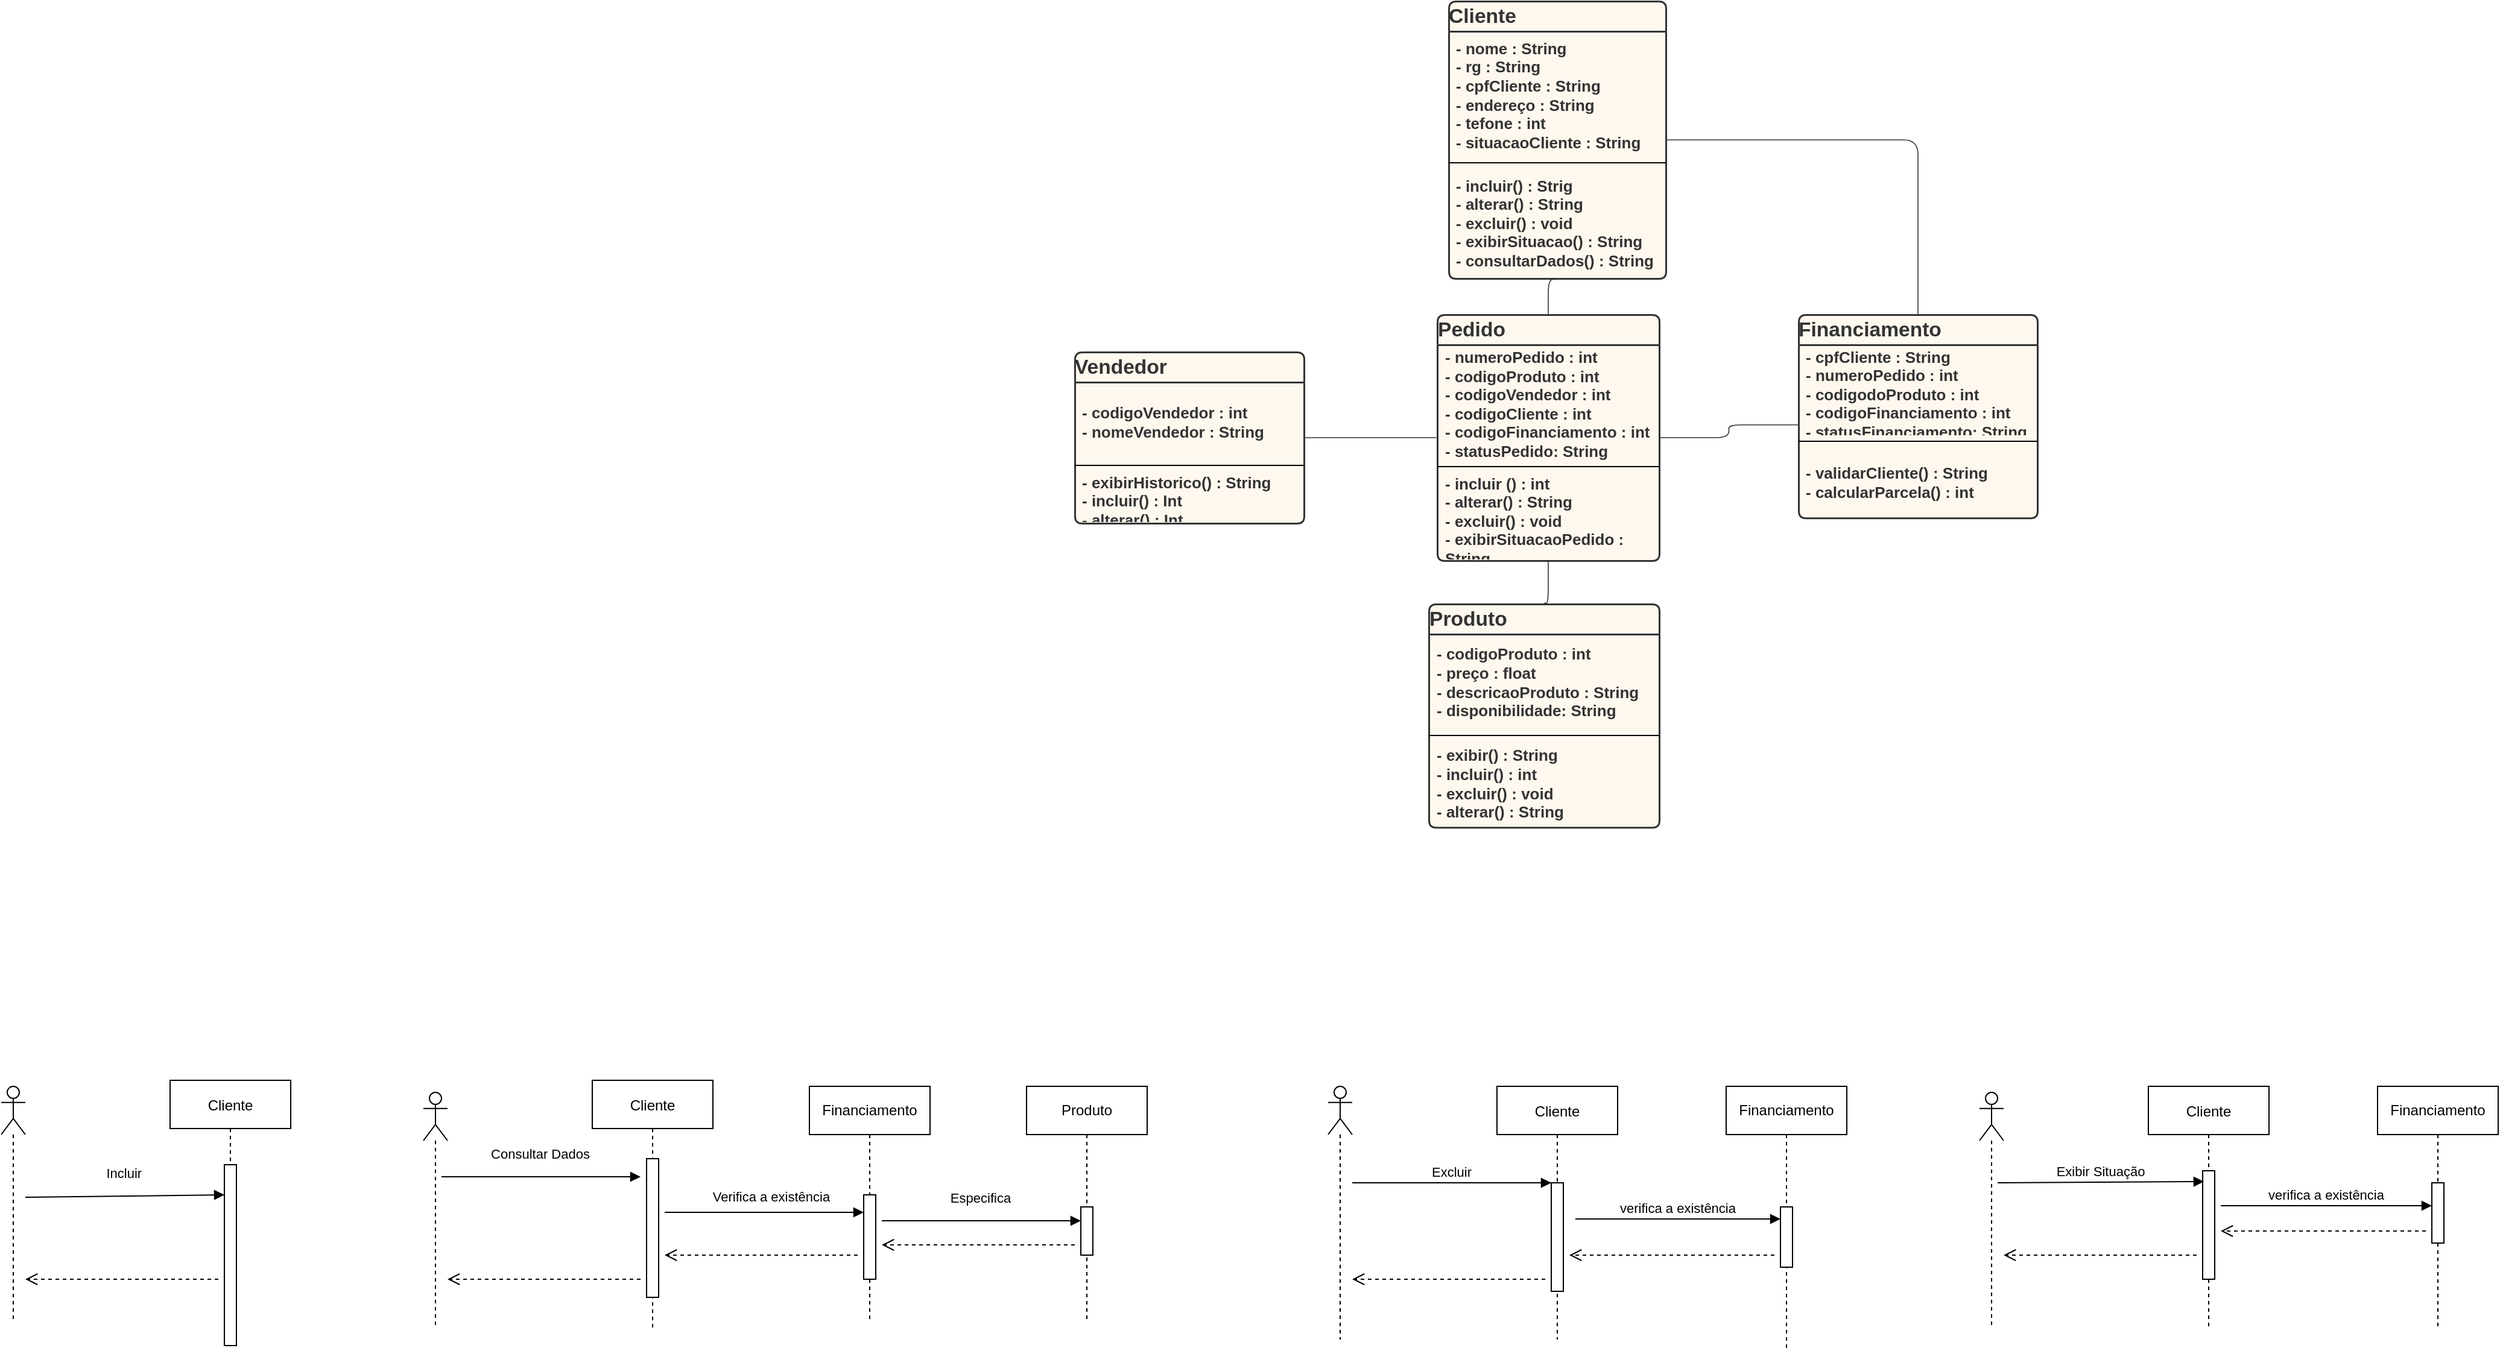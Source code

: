 <mxfile version="14.6.9" type="github">
  <diagram id="kgpKYQtTHZ0yAKxKKP6v" name="Page-1">
    <mxGraphModel dx="2568" dy="1550" grid="1" gridSize="10" guides="1" tooltips="1" connect="1" arrows="1" fold="1" page="1" pageScale="1" pageWidth="850" pageHeight="1100" math="0" shadow="0">
      <root>
        <mxCell id="0" />
        <mxCell id="1" parent="0" />
        <mxCell id="3nuBFxr9cyL0pnOWT2aG-5" value="Cliente" style="shape=umlLifeline;perimeter=lifelinePerimeter;container=1;collapsible=0;recursiveResize=0;rounded=0;shadow=0;strokeWidth=1;" parent="1" vertex="1">
          <mxGeometry x="300" y="80" width="100" height="210" as="geometry" />
        </mxCell>
        <mxCell id="3nuBFxr9cyL0pnOWT2aG-6" value="" style="points=[];perimeter=orthogonalPerimeter;rounded=0;shadow=0;strokeWidth=1;" parent="3nuBFxr9cyL0pnOWT2aG-5" vertex="1">
          <mxGeometry x="45" y="80" width="10" height="90" as="geometry" />
        </mxCell>
        <mxCell id="3nuBFxr9cyL0pnOWT2aG-7" value="" style="verticalAlign=bottom;endArrow=open;dashed=1;endSize=8;shadow=0;strokeWidth=1;" parent="1" edge="1">
          <mxGeometry relative="1" as="geometry">
            <mxPoint x="180" y="240" as="targetPoint" />
            <mxPoint x="340" y="240" as="sourcePoint" />
          </mxGeometry>
        </mxCell>
        <mxCell id="3nuBFxr9cyL0pnOWT2aG-8" value="Excluir" style="verticalAlign=bottom;endArrow=block;entryX=0;entryY=0;shadow=0;strokeWidth=1;" parent="1" target="3nuBFxr9cyL0pnOWT2aG-6" edge="1">
          <mxGeometry relative="1" as="geometry">
            <mxPoint x="180" y="160" as="sourcePoint" />
          </mxGeometry>
        </mxCell>
        <mxCell id="IlzDBT_YhNbfhRG8kvDQ-3" value="" style="shape=umlLifeline;participant=umlActor;perimeter=lifelinePerimeter;whiteSpace=wrap;html=1;container=1;collapsible=0;recursiveResize=0;verticalAlign=top;spacingTop=36;outlineConnect=0;" vertex="1" parent="1">
          <mxGeometry x="160" y="80" width="20" height="210" as="geometry" />
        </mxCell>
        <mxCell id="IlzDBT_YhNbfhRG8kvDQ-4" value="Financiamento" style="shape=umlLifeline;perimeter=lifelinePerimeter;whiteSpace=wrap;html=1;container=1;collapsible=0;recursiveResize=0;outlineConnect=0;" vertex="1" parent="1">
          <mxGeometry x="490" y="80" width="100" height="220" as="geometry" />
        </mxCell>
        <mxCell id="IlzDBT_YhNbfhRG8kvDQ-5" value="" style="points=[];perimeter=orthogonalPerimeter;rounded=0;shadow=0;strokeWidth=1;" vertex="1" parent="1">
          <mxGeometry x="535" y="180" width="10" height="50" as="geometry" />
        </mxCell>
        <mxCell id="IlzDBT_YhNbfhRG8kvDQ-6" value="verifica a existência" style="verticalAlign=bottom;endArrow=block;entryX=0;entryY=0;shadow=0;strokeWidth=1;" edge="1" parent="1">
          <mxGeometry relative="1" as="geometry">
            <mxPoint x="365" y="190.0" as="sourcePoint" />
            <mxPoint x="535" y="190.0" as="targetPoint" />
          </mxGeometry>
        </mxCell>
        <mxCell id="IlzDBT_YhNbfhRG8kvDQ-7" value="" style="verticalAlign=bottom;endArrow=open;dashed=1;endSize=8;exitX=0;exitY=0.95;shadow=0;strokeWidth=1;" edge="1" parent="1">
          <mxGeometry x="-0.059" y="-10" relative="1" as="geometry">
            <mxPoint x="360" y="220.0" as="targetPoint" />
            <mxPoint x="530" y="220.0" as="sourcePoint" />
            <mxPoint as="offset" />
          </mxGeometry>
        </mxCell>
        <mxCell id="IlzDBT_YhNbfhRG8kvDQ-8" value="Cliente" style="shape=umlLifeline;perimeter=lifelinePerimeter;container=1;collapsible=0;recursiveResize=0;rounded=0;shadow=0;strokeWidth=1;" vertex="1" parent="1">
          <mxGeometry x="840" y="80" width="100" height="200" as="geometry" />
        </mxCell>
        <mxCell id="IlzDBT_YhNbfhRG8kvDQ-9" value="" style="points=[];perimeter=orthogonalPerimeter;rounded=0;shadow=0;strokeWidth=1;" vertex="1" parent="IlzDBT_YhNbfhRG8kvDQ-8">
          <mxGeometry x="45" y="70" width="10" height="90" as="geometry" />
        </mxCell>
        <mxCell id="IlzDBT_YhNbfhRG8kvDQ-10" value="" style="verticalAlign=bottom;endArrow=open;dashed=1;endSize=8;shadow=0;strokeWidth=1;" edge="1" parent="1">
          <mxGeometry relative="1" as="geometry">
            <mxPoint x="720" y="220" as="targetPoint" />
            <mxPoint x="880" y="220" as="sourcePoint" />
          </mxGeometry>
        </mxCell>
        <mxCell id="IlzDBT_YhNbfhRG8kvDQ-11" value="Exibir Situação" style="verticalAlign=bottom;endArrow=block;shadow=0;strokeWidth=1;entryX=0.1;entryY=0.1;entryDx=0;entryDy=0;entryPerimeter=0;" edge="1" parent="1" target="IlzDBT_YhNbfhRG8kvDQ-9">
          <mxGeometry relative="1" as="geometry">
            <mxPoint x="715" y="160.0" as="sourcePoint" />
            <mxPoint x="886" y="155" as="targetPoint" />
          </mxGeometry>
        </mxCell>
        <mxCell id="IlzDBT_YhNbfhRG8kvDQ-12" value="" style="shape=umlLifeline;participant=umlActor;perimeter=lifelinePerimeter;whiteSpace=wrap;html=1;container=1;collapsible=0;recursiveResize=0;verticalAlign=top;spacingTop=36;outlineConnect=0;" vertex="1" parent="1">
          <mxGeometry x="700" y="85" width="20" height="195" as="geometry" />
        </mxCell>
        <mxCell id="IlzDBT_YhNbfhRG8kvDQ-13" value="Financiamento" style="shape=umlLifeline;perimeter=lifelinePerimeter;whiteSpace=wrap;html=1;container=1;collapsible=0;recursiveResize=0;outlineConnect=0;" vertex="1" parent="1">
          <mxGeometry x="1030" y="80" width="100" height="200" as="geometry" />
        </mxCell>
        <mxCell id="IlzDBT_YhNbfhRG8kvDQ-14" value="" style="points=[];perimeter=orthogonalPerimeter;rounded=0;shadow=0;strokeWidth=1;" vertex="1" parent="IlzDBT_YhNbfhRG8kvDQ-13">
          <mxGeometry x="45" y="80" width="10" height="50" as="geometry" />
        </mxCell>
        <mxCell id="IlzDBT_YhNbfhRG8kvDQ-15" value="verifica a existência" style="verticalAlign=bottom;endArrow=block;entryX=0;entryY=0.38;shadow=0;strokeWidth=1;entryDx=0;entryDy=0;entryPerimeter=0;" edge="1" parent="1" target="IlzDBT_YhNbfhRG8kvDQ-14">
          <mxGeometry relative="1" as="geometry">
            <mxPoint x="900" y="179" as="sourcePoint" />
            <mxPoint x="1075" y="190.0" as="targetPoint" />
          </mxGeometry>
        </mxCell>
        <mxCell id="IlzDBT_YhNbfhRG8kvDQ-16" value="" style="verticalAlign=bottom;endArrow=open;dashed=1;endSize=8;shadow=0;strokeWidth=1;" edge="1" parent="1">
          <mxGeometry x="-0.059" y="-10" relative="1" as="geometry">
            <mxPoint x="900" y="200" as="targetPoint" />
            <mxPoint x="1070" y="200" as="sourcePoint" />
            <mxPoint as="offset" />
          </mxGeometry>
        </mxCell>
        <mxCell id="IlzDBT_YhNbfhRG8kvDQ-27" value="Cliente" style="shape=umlLifeline;perimeter=lifelinePerimeter;container=1;collapsible=0;recursiveResize=0;rounded=0;shadow=0;strokeWidth=1;" vertex="1" parent="1">
          <mxGeometry x="-450" y="75" width="100" height="205" as="geometry" />
        </mxCell>
        <mxCell id="IlzDBT_YhNbfhRG8kvDQ-28" value="" style="points=[];perimeter=orthogonalPerimeter;rounded=0;shadow=0;strokeWidth=1;" vertex="1" parent="IlzDBT_YhNbfhRG8kvDQ-27">
          <mxGeometry x="45" y="65" width="10" height="115" as="geometry" />
        </mxCell>
        <mxCell id="IlzDBT_YhNbfhRG8kvDQ-30" value="Consultar Dados" style="verticalAlign=bottom;endArrow=block;shadow=0;strokeWidth=1;" edge="1" parent="1">
          <mxGeometry x="-0.005" y="10" relative="1" as="geometry">
            <mxPoint x="-575" y="155.0" as="sourcePoint" />
            <mxPoint x="-410" y="155" as="targetPoint" />
            <mxPoint as="offset" />
          </mxGeometry>
        </mxCell>
        <mxCell id="IlzDBT_YhNbfhRG8kvDQ-31" value="" style="shape=umlLifeline;participant=umlActor;perimeter=lifelinePerimeter;whiteSpace=wrap;html=1;container=1;collapsible=0;recursiveResize=0;verticalAlign=top;spacingTop=36;outlineConnect=0;" vertex="1" parent="1">
          <mxGeometry x="-590" y="85" width="20" height="195" as="geometry" />
        </mxCell>
        <mxCell id="IlzDBT_YhNbfhRG8kvDQ-40" value="Cliente" style="shape=umlLifeline;perimeter=lifelinePerimeter;container=1;collapsible=0;recursiveResize=0;rounded=0;shadow=0;strokeWidth=1;" vertex="1" parent="1">
          <mxGeometry x="-800" y="75" width="100" height="220" as="geometry" />
        </mxCell>
        <mxCell id="IlzDBT_YhNbfhRG8kvDQ-41" value="" style="points=[];perimeter=orthogonalPerimeter;rounded=0;shadow=0;strokeWidth=1;" vertex="1" parent="IlzDBT_YhNbfhRG8kvDQ-40">
          <mxGeometry x="45" y="70" width="10" height="150" as="geometry" />
        </mxCell>
        <mxCell id="IlzDBT_YhNbfhRG8kvDQ-42" value="" style="verticalAlign=bottom;endArrow=open;dashed=1;endSize=8;shadow=0;strokeWidth=1;" edge="1" parent="1">
          <mxGeometry relative="1" as="geometry">
            <mxPoint x="-920" y="240" as="targetPoint" />
            <mxPoint x="-760" y="240" as="sourcePoint" />
          </mxGeometry>
        </mxCell>
        <mxCell id="IlzDBT_YhNbfhRG8kvDQ-43" value="Incluir" style="verticalAlign=bottom;endArrow=block;shadow=0;strokeWidth=1;" edge="1" parent="1">
          <mxGeometry x="-0.005" y="10" relative="1" as="geometry">
            <mxPoint x="-920" y="172.0" as="sourcePoint" />
            <mxPoint x="-755" y="170" as="targetPoint" />
            <mxPoint as="offset" />
          </mxGeometry>
        </mxCell>
        <mxCell id="IlzDBT_YhNbfhRG8kvDQ-44" value="" style="shape=umlLifeline;participant=umlActor;perimeter=lifelinePerimeter;whiteSpace=wrap;html=1;container=1;collapsible=0;recursiveResize=0;verticalAlign=top;spacingTop=36;outlineConnect=0;" vertex="1" parent="1">
          <mxGeometry x="-940" y="80" width="20" height="195" as="geometry" />
        </mxCell>
        <mxCell id="IlzDBT_YhNbfhRG8kvDQ-46" value="Vendedor" style="html=1;overflow=block;blockSpacing=1;whiteSpace=wrap;swimlane;childLayout=stackLayout;horizontal=1;horizontalStack=0;resizeParent=1;resizeParentMax=0;resizeLast=0;collapsible=0;fontStyle=0;marginBottom=0;swimlaneFillColor=#ffdba9;startSize=25;whiteSpace=wrap;fontSize=16.8;fontColor=#333333;fontStyle=1;align=center;whiteSpace=wrap;align=left;spacing=0;strokeColor=#333333;strokeOpacity=100;fillOpacity=20;rounded=1;absoluteArcSize=1;arcSize=12;fillColor=#ffdba9;strokeWidth=1.5;" vertex="1" parent="1">
          <mxGeometry x="-50" y="-529" width="190" height="142" as="geometry" />
        </mxCell>
        <mxCell id="IlzDBT_YhNbfhRG8kvDQ-47" value="- codigoVendedor : int&#xa;- nomeVendedor : String" style="part=1;html=1;whiteSpace=wrap;resizeHeight=0;strokeColor=none;fillColor=none;align=left;verticalAlign=middle;spacingLeft=4;spacingRight=4;overflow=hidden;rotatable=0;points=[[0,0.5],[1,0.5]];portConstraint=eastwest;swimlaneFillColor=#ffdba9;strokeOpacity=100;fillOpacity=20;whiteSpace=wrap;fontSize=13;fontColor=#333333;fontStyle=1;" vertex="1" parent="IlzDBT_YhNbfhRG8kvDQ-46">
          <mxGeometry y="25" width="190" height="65" as="geometry" />
        </mxCell>
        <mxCell id="IlzDBT_YhNbfhRG8kvDQ-48" value="" style="line;strokeWidth=1;fillColor=none;align=left;verticalAlign=middle;spacingTop=-1;spacingLeft=3;spacingRight=3;rotatable=0;labelPosition=right;points=[];portConstraint=eastwest;" vertex="1" parent="IlzDBT_YhNbfhRG8kvDQ-46">
          <mxGeometry y="90" width="190" height="8" as="geometry" />
        </mxCell>
        <mxCell id="IlzDBT_YhNbfhRG8kvDQ-49" value="- exibirHistorico() : String&#xa;- incluir() : Int&#xa;- alterar() : Int&#xa;- excluir() :  void" style="part=1;html=1;whiteSpace=wrap;resizeHeight=0;strokeColor=none;fillColor=none;align=left;verticalAlign=middle;spacingLeft=4;spacingRight=4;overflow=hidden;rotatable=0;points=[[0,0.5],[1,0.5]];portConstraint=eastwest;swimlaneFillColor=#ffdba9;strokeOpacity=100;fillOpacity=20;whiteSpace=wrap;fontSize=13;fontColor=#333333;fontStyle=1;" vertex="1" parent="IlzDBT_YhNbfhRG8kvDQ-46">
          <mxGeometry y="98" width="190" height="44" as="geometry" />
        </mxCell>
        <mxCell id="IlzDBT_YhNbfhRG8kvDQ-50" value="Financiamento" style="html=1;overflow=block;blockSpacing=1;whiteSpace=wrap;swimlane;childLayout=stackLayout;horizontal=1;horizontalStack=0;resizeParent=1;resizeParentMax=0;resizeLast=0;collapsible=0;fontStyle=0;marginBottom=0;swimlaneFillColor=#ffdba9;startSize=25;whiteSpace=wrap;fontSize=16.8;fontColor=#333333;fontStyle=1;align=center;whiteSpace=wrap;align=left;spacing=0;strokeColor=#333333;strokeOpacity=100;fillOpacity=20;rounded=1;absoluteArcSize=1;arcSize=12;fillColor=#ffdba9;strokeWidth=1.5;" vertex="1" parent="1">
          <mxGeometry x="550" y="-560" width="198" height="168.657" as="geometry" />
        </mxCell>
        <mxCell id="IlzDBT_YhNbfhRG8kvDQ-51" value="- cpfCliente : String&#xa;- numeroPedido : int&#xa;- codigodoProduto :  int&#xa;- codigoFinanciamento : int&#xa;- statusFinanciamento: String" style="part=1;html=1;whiteSpace=wrap;resizeHeight=0;strokeColor=none;fillColor=none;align=left;verticalAlign=middle;spacingLeft=4;spacingRight=4;overflow=hidden;rotatable=0;points=[[0,0.5],[1,0.5]];portConstraint=eastwest;swimlaneFillColor=#ffdba9;strokeOpacity=100;fillOpacity=20;whiteSpace=wrap;fontSize=13;fontColor=#333333;fontStyle=1;" vertex="1" parent="IlzDBT_YhNbfhRG8kvDQ-50">
          <mxGeometry y="25" width="198" height="76" as="geometry" />
        </mxCell>
        <mxCell id="IlzDBT_YhNbfhRG8kvDQ-52" value="" style="line;strokeWidth=1;fillColor=none;align=left;verticalAlign=middle;spacingTop=-1;spacingLeft=3;spacingRight=3;rotatable=0;labelPosition=right;points=[];portConstraint=eastwest;" vertex="1" parent="IlzDBT_YhNbfhRG8kvDQ-50">
          <mxGeometry y="101" width="198" height="8" as="geometry" />
        </mxCell>
        <mxCell id="IlzDBT_YhNbfhRG8kvDQ-53" value="- validarCliente() : String&#xa;- calcularParcela() : int" style="part=1;html=1;whiteSpace=wrap;resizeHeight=0;strokeColor=none;fillColor=none;align=left;verticalAlign=middle;spacingLeft=4;spacingRight=4;overflow=hidden;rotatable=0;points=[[0,0.5],[1,0.5]];portConstraint=eastwest;swimlaneFillColor=#ffdba9;strokeOpacity=100;fillOpacity=20;whiteSpace=wrap;fontSize=13;fontColor=#333333;fontStyle=1;" vertex="1" parent="IlzDBT_YhNbfhRG8kvDQ-50">
          <mxGeometry y="109" width="198" height="59.657" as="geometry" />
        </mxCell>
        <mxCell id="IlzDBT_YhNbfhRG8kvDQ-54" value="Cliente" style="html=1;overflow=block;blockSpacing=1;whiteSpace=wrap;swimlane;childLayout=stackLayout;horizontal=1;horizontalStack=0;resizeParent=1;resizeParentMax=0;resizeLast=0;collapsible=0;fontStyle=0;marginBottom=0;swimlaneFillColor=#ffdba9;startSize=25;whiteSpace=wrap;fontSize=16.8;fontColor=#333333;fontStyle=1;align=center;whiteSpace=wrap;align=left;spacing=0;strokeColor=#333333;strokeOpacity=100;fillOpacity=20;rounded=1;absoluteArcSize=1;arcSize=12;fillColor=#ffdba9;strokeWidth=1.5;" vertex="1" parent="1">
          <mxGeometry x="260" y="-820" width="180" height="230" as="geometry" />
        </mxCell>
        <mxCell id="IlzDBT_YhNbfhRG8kvDQ-55" value="- nome : String&#xa;- rg : String&#xa;- cpfCliente : String&#xa;- endereço : String&#xa;- tefone : int&#xa;- situacaoCliente :  String" style="part=1;html=1;whiteSpace=wrap;resizeHeight=0;strokeColor=none;fillColor=none;align=left;verticalAlign=middle;spacingLeft=4;spacingRight=4;overflow=hidden;rotatable=0;points=[[0,0.5],[1,0.5]];portConstraint=eastwest;swimlaneFillColor=#ffdba9;strokeOpacity=100;fillOpacity=20;whiteSpace=wrap;fontSize=13;fontColor=#333333;fontStyle=1;" vertex="1" parent="IlzDBT_YhNbfhRG8kvDQ-54">
          <mxGeometry y="25" width="180" height="105" as="geometry" />
        </mxCell>
        <mxCell id="IlzDBT_YhNbfhRG8kvDQ-56" value="" style="line;strokeWidth=1;fillColor=none;align=left;verticalAlign=middle;spacingTop=-1;spacingLeft=3;spacingRight=3;rotatable=0;labelPosition=right;points=[];portConstraint=eastwest;" vertex="1" parent="IlzDBT_YhNbfhRG8kvDQ-54">
          <mxGeometry y="130" width="180" height="8" as="geometry" />
        </mxCell>
        <mxCell id="IlzDBT_YhNbfhRG8kvDQ-57" value="- incluir() : Strig&#xa;- alterar() : String&#xa;- excluir() : void&#xa;- exibirSituacao() : String&#xa;- consultarDados() : String" style="part=1;html=1;whiteSpace=wrap;resizeHeight=0;strokeColor=none;fillColor=none;align=left;verticalAlign=middle;spacingLeft=4;spacingRight=4;overflow=hidden;rotatable=0;points=[[0,0.5],[1,0.5]];portConstraint=eastwest;swimlaneFillColor=#ffdba9;strokeOpacity=100;fillOpacity=20;whiteSpace=wrap;fontSize=13;fontColor=#333333;fontStyle=1;" vertex="1" parent="IlzDBT_YhNbfhRG8kvDQ-54">
          <mxGeometry y="138" width="180" height="92" as="geometry" />
        </mxCell>
        <mxCell id="IlzDBT_YhNbfhRG8kvDQ-58" value="Produto" style="html=1;overflow=block;blockSpacing=1;whiteSpace=wrap;swimlane;childLayout=stackLayout;horizontal=1;horizontalStack=0;resizeParent=1;resizeParentMax=0;resizeLast=0;collapsible=0;fontStyle=0;marginBottom=0;swimlaneFillColor=#ffdba9;startSize=25;whiteSpace=wrap;fontSize=16.8;fontColor=#333333;fontStyle=1;align=center;whiteSpace=wrap;align=left;spacing=0;strokeColor=#333333;strokeOpacity=100;fillOpacity=20;rounded=1;absoluteArcSize=1;arcSize=12;fillColor=#ffdba9;strokeWidth=1.5;" vertex="1" parent="1">
          <mxGeometry x="243.5" y="-320" width="191" height="185.25" as="geometry" />
        </mxCell>
        <mxCell id="IlzDBT_YhNbfhRG8kvDQ-59" value="- codigoProduto :  int&#xa;- preço :  float&#xa;- descricaoProduto : String&#xa;- disponibilidade: String" style="part=1;html=1;whiteSpace=wrap;resizeHeight=0;strokeColor=none;fillColor=none;align=left;verticalAlign=middle;spacingLeft=4;spacingRight=4;overflow=hidden;rotatable=0;points=[[0,0.5],[1,0.5]];portConstraint=eastwest;swimlaneFillColor=#ffdba9;strokeOpacity=100;fillOpacity=20;whiteSpace=wrap;fontSize=13;fontColor=#333333;fontStyle=1;" vertex="1" parent="IlzDBT_YhNbfhRG8kvDQ-58">
          <mxGeometry y="25" width="191" height="80" as="geometry" />
        </mxCell>
        <mxCell id="IlzDBT_YhNbfhRG8kvDQ-60" value="" style="line;strokeWidth=1;fillColor=none;align=left;verticalAlign=middle;spacingTop=-1;spacingLeft=3;spacingRight=3;rotatable=0;labelPosition=right;points=[];portConstraint=eastwest;" vertex="1" parent="IlzDBT_YhNbfhRG8kvDQ-58">
          <mxGeometry y="105" width="191" height="8" as="geometry" />
        </mxCell>
        <mxCell id="IlzDBT_YhNbfhRG8kvDQ-61" value="- exibir() :  String&#xa;- incluir() : int&#xa;- excluir() : void&#xa;- alterar() : String" style="part=1;html=1;whiteSpace=wrap;resizeHeight=0;strokeColor=none;fillColor=none;align=left;verticalAlign=middle;spacingLeft=4;spacingRight=4;overflow=hidden;rotatable=0;points=[[0,0.5],[1,0.5]];portConstraint=eastwest;swimlaneFillColor=#ffdba9;strokeOpacity=100;fillOpacity=20;whiteSpace=wrap;fontSize=13;fontColor=#333333;fontStyle=1;" vertex="1" parent="IlzDBT_YhNbfhRG8kvDQ-58">
          <mxGeometry y="113" width="191" height="72.25" as="geometry" />
        </mxCell>
        <UserObject label="" lucidchartObjectId="Kd.h5yDTrZx3" id="IlzDBT_YhNbfhRG8kvDQ-62">
          <mxCell style="html=1;jettySize=18;whiteSpace=wrap;fontSize=13;strokeColor=#333333;strokeOpacity=100;strokeWidth=0.8;rounded=1;arcSize=24;edgeStyle=orthogonalEdgeStyle;startArrow=none;;endArrow=none;;exitX=1.004;exitY=0.5;exitPerimeter=0;entryX=-0.004;entryY=0.5;entryPerimeter=0;" edge="1" parent="1" source="IlzDBT_YhNbfhRG8kvDQ-46" target="IlzDBT_YhNbfhRG8kvDQ-66">
            <mxGeometry width="100" height="100" relative="1" as="geometry">
              <Array as="points" />
            </mxGeometry>
          </mxCell>
        </UserObject>
        <UserObject label="" lucidchartObjectId="ig.h.K.F-uv3" id="IlzDBT_YhNbfhRG8kvDQ-63">
          <mxCell style="html=1;jettySize=18;whiteSpace=wrap;fontSize=13;strokeColor=#333333;strokeOpacity=100;strokeWidth=0.8;rounded=1;arcSize=24;edgeStyle=orthogonalEdgeStyle;startArrow=none;;endArrow=none;;exitX=1.004;exitY=0.5;exitPerimeter=0;entryX=-0.003;entryY=0.542;entryPerimeter=0;" edge="1" parent="1" source="IlzDBT_YhNbfhRG8kvDQ-66" target="IlzDBT_YhNbfhRG8kvDQ-50">
            <mxGeometry width="100" height="100" relative="1" as="geometry">
              <Array as="points" />
            </mxGeometry>
          </mxCell>
        </UserObject>
        <UserObject label="" lucidchartObjectId="ug.h24fv4jcq" id="IlzDBT_YhNbfhRG8kvDQ-64">
          <mxCell style="html=1;jettySize=18;whiteSpace=wrap;fontSize=13;strokeColor=#333333;strokeOpacity=100;strokeWidth=0.8;rounded=1;arcSize=24;edgeStyle=orthogonalEdgeStyle;startArrow=none;;endArrow=none;;exitX=1.003;exitY=0.5;exitPerimeter=0;entryX=0.5;entryY=-0.004;entryPerimeter=0;" edge="1" parent="1" source="IlzDBT_YhNbfhRG8kvDQ-54" target="IlzDBT_YhNbfhRG8kvDQ-50">
            <mxGeometry width="100" height="100" relative="1" as="geometry">
              <Array as="points" />
            </mxGeometry>
          </mxCell>
        </UserObject>
        <UserObject label="" lucidchartObjectId="Vg.hbdh7Q2y." id="IlzDBT_YhNbfhRG8kvDQ-65">
          <mxCell style="html=1;jettySize=18;whiteSpace=wrap;fontSize=13;strokeColor=#333333;strokeOpacity=100;strokeWidth=0.8;rounded=1;arcSize=24;edgeStyle=orthogonalEdgeStyle;startArrow=none;;endArrow=none;;exitX=0.5;exitY=-0.004;exitPerimeter=0;entryX=0.5;entryY=1.003;entryPerimeter=0;" edge="1" parent="1" source="IlzDBT_YhNbfhRG8kvDQ-58" target="IlzDBT_YhNbfhRG8kvDQ-66">
            <mxGeometry width="100" height="100" relative="1" as="geometry">
              <Array as="points" />
            </mxGeometry>
          </mxCell>
        </UserObject>
        <mxCell id="IlzDBT_YhNbfhRG8kvDQ-66" value="Pedido" style="html=1;overflow=block;blockSpacing=1;whiteSpace=wrap;swimlane;childLayout=stackLayout;horizontal=1;horizontalStack=0;resizeParent=1;resizeParentMax=0;resizeLast=0;collapsible=0;fontStyle=0;marginBottom=0;swimlaneFillColor=#ffdba9;startSize=25;whiteSpace=wrap;fontSize=16.8;fontColor=#333333;fontStyle=1;align=center;whiteSpace=wrap;align=left;spacing=0;strokeColor=#333333;strokeOpacity=100;fillOpacity=20;rounded=1;absoluteArcSize=1;arcSize=12;fillColor=#ffdba9;strokeWidth=1.5;" vertex="1" parent="1">
          <mxGeometry x="250.5" y="-560" width="184" height="204" as="geometry" />
        </mxCell>
        <mxCell id="IlzDBT_YhNbfhRG8kvDQ-67" value="-  numeroPedido : int&#xa;- codigoProduto : int&#xa;- codigoVendedor : int&#xa;- codigoCliente : int&#xa;- codigoFinanciamento : int&#xa;- statusPedido: String" style="part=1;html=1;whiteSpace=wrap;resizeHeight=0;strokeColor=none;fillColor=none;align=left;verticalAlign=middle;spacingLeft=4;spacingRight=4;overflow=hidden;rotatable=0;points=[[0,0.5],[1,0.5]];portConstraint=eastwest;swimlaneFillColor=#ffdba9;strokeOpacity=100;fillOpacity=20;whiteSpace=wrap;fontSize=13;fontColor=#333333;fontStyle=1;" vertex="1" parent="IlzDBT_YhNbfhRG8kvDQ-66">
          <mxGeometry y="25" width="184" height="97" as="geometry" />
        </mxCell>
        <mxCell id="IlzDBT_YhNbfhRG8kvDQ-68" value="" style="line;strokeWidth=1;fillColor=none;align=left;verticalAlign=middle;spacingTop=-1;spacingLeft=3;spacingRight=3;rotatable=0;labelPosition=right;points=[];portConstraint=eastwest;" vertex="1" parent="IlzDBT_YhNbfhRG8kvDQ-66">
          <mxGeometry y="122" width="184" height="8" as="geometry" />
        </mxCell>
        <mxCell id="IlzDBT_YhNbfhRG8kvDQ-69" value="- incluir () : int&#xa;- alterar() :  String&#xa;- excluir() :  void&#xa;- exibirSituacaoPedido :  String" style="part=1;html=1;whiteSpace=wrap;resizeHeight=0;strokeColor=none;fillColor=none;align=left;verticalAlign=middle;spacingLeft=4;spacingRight=4;overflow=hidden;rotatable=0;points=[[0,0.5],[1,0.5]];portConstraint=eastwest;swimlaneFillColor=#ffdba9;strokeOpacity=100;fillOpacity=20;whiteSpace=wrap;fontSize=13;fontColor=#333333;fontStyle=1;" vertex="1" parent="IlzDBT_YhNbfhRG8kvDQ-66">
          <mxGeometry y="130" width="184" height="74" as="geometry" />
        </mxCell>
        <UserObject label="" lucidchartObjectId="pIli5hG8k33Q" id="IlzDBT_YhNbfhRG8kvDQ-70">
          <mxCell style="html=1;jettySize=18;whiteSpace=wrap;fontSize=13;strokeColor=#333333;strokeOpacity=100;strokeWidth=0.8;rounded=1;arcSize=24;edgeStyle=orthogonalEdgeStyle;startArrow=none;;endArrow=none;;exitX=0.5;exitY=1.003;exitPerimeter=0;entryX=0.5;entryY=-0.003;entryPerimeter=0;" edge="1" parent="1" source="IlzDBT_YhNbfhRG8kvDQ-54" target="IlzDBT_YhNbfhRG8kvDQ-66">
            <mxGeometry width="100" height="100" relative="1" as="geometry">
              <Array as="points" />
            </mxGeometry>
          </mxCell>
        </UserObject>
        <mxCell id="IlzDBT_YhNbfhRG8kvDQ-71" value="Financiamento" style="shape=umlLifeline;perimeter=lifelinePerimeter;whiteSpace=wrap;html=1;container=1;collapsible=0;recursiveResize=0;outlineConnect=0;" vertex="1" parent="1">
          <mxGeometry x="-270" y="80" width="100" height="195" as="geometry" />
        </mxCell>
        <mxCell id="IlzDBT_YhNbfhRG8kvDQ-73" value="" style="points=[];perimeter=orthogonalPerimeter;rounded=0;shadow=0;strokeWidth=1;" vertex="1" parent="IlzDBT_YhNbfhRG8kvDQ-71">
          <mxGeometry x="45" y="90" width="10" height="70" as="geometry" />
        </mxCell>
        <mxCell id="IlzDBT_YhNbfhRG8kvDQ-72" value="Produto" style="shape=umlLifeline;perimeter=lifelinePerimeter;whiteSpace=wrap;html=1;container=1;collapsible=0;recursiveResize=0;outlineConnect=0;" vertex="1" parent="1">
          <mxGeometry x="-90" y="80" width="100" height="195" as="geometry" />
        </mxCell>
        <mxCell id="IlzDBT_YhNbfhRG8kvDQ-74" value="" style="points=[];perimeter=orthogonalPerimeter;rounded=0;shadow=0;strokeWidth=1;" vertex="1" parent="IlzDBT_YhNbfhRG8kvDQ-72">
          <mxGeometry x="45" y="100" width="10" height="40" as="geometry" />
        </mxCell>
        <mxCell id="IlzDBT_YhNbfhRG8kvDQ-75" value="Verifica a existência " style="verticalAlign=bottom;endArrow=block;shadow=0;strokeWidth=1;" edge="1" parent="1">
          <mxGeometry x="0.091" y="5" relative="1" as="geometry">
            <mxPoint x="-390" y="184.5" as="sourcePoint" />
            <mxPoint x="-225" y="184.5" as="targetPoint" />
            <mxPoint y="1" as="offset" />
          </mxGeometry>
        </mxCell>
        <mxCell id="IlzDBT_YhNbfhRG8kvDQ-76" value="Especifica" style="verticalAlign=bottom;endArrow=block;shadow=0;strokeWidth=1;" edge="1" parent="1">
          <mxGeometry x="-0.005" y="10" relative="1" as="geometry">
            <mxPoint x="-210" y="191.5" as="sourcePoint" />
            <mxPoint x="-45" y="191.5" as="targetPoint" />
            <mxPoint as="offset" />
          </mxGeometry>
        </mxCell>
        <mxCell id="IlzDBT_YhNbfhRG8kvDQ-77" value="" style="verticalAlign=bottom;endArrow=open;dashed=1;endSize=8;shadow=0;strokeWidth=1;" edge="1" parent="1">
          <mxGeometry relative="1" as="geometry">
            <mxPoint x="-210" y="211.5" as="targetPoint" />
            <mxPoint x="-50" y="211.5" as="sourcePoint" />
          </mxGeometry>
        </mxCell>
        <mxCell id="IlzDBT_YhNbfhRG8kvDQ-78" value="" style="verticalAlign=bottom;endArrow=open;dashed=1;endSize=8;shadow=0;strokeWidth=1;" edge="1" parent="1">
          <mxGeometry relative="1" as="geometry">
            <mxPoint x="-390" y="220" as="targetPoint" />
            <mxPoint x="-230" y="220" as="sourcePoint" />
          </mxGeometry>
        </mxCell>
        <mxCell id="IlzDBT_YhNbfhRG8kvDQ-79" value="" style="verticalAlign=bottom;endArrow=open;dashed=1;endSize=8;shadow=0;strokeWidth=1;" edge="1" parent="1">
          <mxGeometry relative="1" as="geometry">
            <mxPoint x="-570" y="240" as="targetPoint" />
            <mxPoint x="-410" y="240" as="sourcePoint" />
          </mxGeometry>
        </mxCell>
      </root>
    </mxGraphModel>
  </diagram>
</mxfile>
